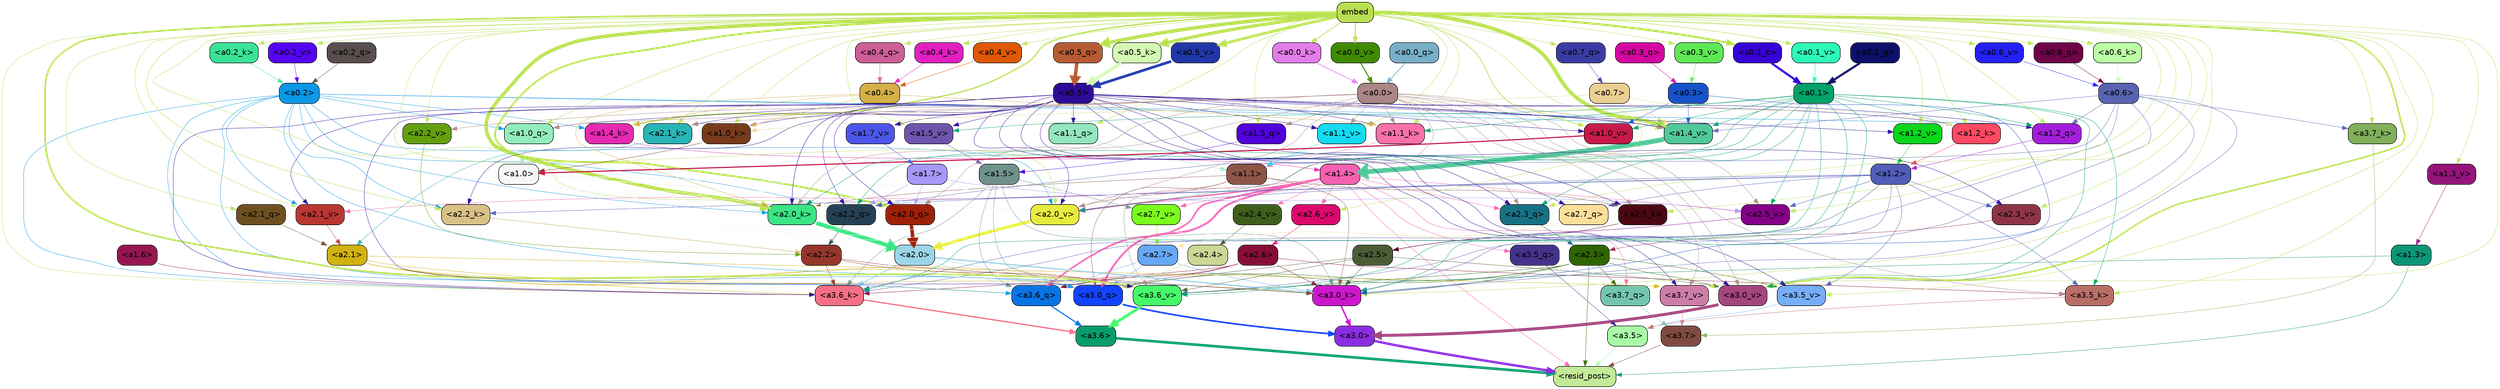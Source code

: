 strict digraph "" {
	graph [bgcolor=transparent,
		layout=dot,
		overlap=false,
		splines=true
	];
	"<a3.7>"	[color=black,
		fillcolor="#7f4a41",
		fontname=Helvetica,
		shape=box,
		style="filled, rounded"];
	"<resid_post>"	[color=black,
		fillcolor="#c2ea99",
		fontname=Helvetica,
		shape=box,
		style="filled, rounded"];
	"<a3.7>" -> "<resid_post>"	[color="#7f4a41",
		penwidth=0.6239100098609924];
	"<a3.6>"	[color=black,
		fillcolor="#079d6c",
		fontname=Helvetica,
		shape=box,
		style="filled, rounded"];
	"<a3.6>" -> "<resid_post>"	[color="#079d6c",
		penwidth=4.569062113761902];
	"<a3.5>"	[color=black,
		fillcolor="#a9faa7",
		fontname=Helvetica,
		shape=box,
		style="filled, rounded"];
	"<a3.5>" -> "<resid_post>"	[color="#a9faa7",
		penwidth=0.6];
	"<a3.0>"	[color=black,
		fillcolor="#8b2de2",
		fontname=Helvetica,
		shape=box,
		style="filled, rounded"];
	"<a3.0>" -> "<resid_post>"	[color="#8b2de2",
		penwidth=4.283544182777405];
	"<a2.3>"	[color=black,
		fillcolor="#2e6503",
		fontname=Helvetica,
		shape=box,
		style="filled, rounded"];
	"<a2.3>" -> "<resid_post>"	[color="#2e6503",
		penwidth=0.6];
	"<a3.7_q>"	[color=black,
		fillcolor="#73c6ad",
		fontname=Helvetica,
		shape=box,
		style="filled, rounded"];
	"<a2.3>" -> "<a3.7_q>"	[color="#2e6503",
		penwidth=0.6];
	"<a3.6_q>"	[color=black,
		fillcolor="#0974e5",
		fontname=Helvetica,
		shape=box,
		style="filled, rounded"];
	"<a2.3>" -> "<a3.6_q>"	[color="#2e6503",
		penwidth=0.6];
	"<a3.0_q>"	[color=black,
		fillcolor="#1243fe",
		fontname=Helvetica,
		shape=box,
		style="filled, rounded"];
	"<a2.3>" -> "<a3.0_q>"	[color="#2e6503",
		penwidth=0.6];
	"<a3.0_k>"	[color=black,
		fillcolor="#ce17cc",
		fontname=Helvetica,
		shape=box,
		style="filled, rounded"];
	"<a2.3>" -> "<a3.0_k>"	[color="#2e6503",
		penwidth=0.6];
	"<a3.6_v>"	[color=black,
		fillcolor="#45fa69",
		fontname=Helvetica,
		shape=box,
		style="filled, rounded"];
	"<a2.3>" -> "<a3.6_v>"	[color="#2e6503",
		penwidth=0.6];
	"<a3.5_v>"	[color=black,
		fillcolor="#77aef9",
		fontname=Helvetica,
		shape=box,
		style="filled, rounded"];
	"<a2.3>" -> "<a3.5_v>"	[color="#2e6503",
		penwidth=0.6];
	"<a3.0_v>"	[color=black,
		fillcolor="#a5457e",
		fontname=Helvetica,
		shape=box,
		style="filled, rounded"];
	"<a2.3>" -> "<a3.0_v>"	[color="#2e6503",
		penwidth=0.6];
	"<a1.4>"	[color=black,
		fillcolor="#f560b0",
		fontname=Helvetica,
		shape=box,
		style="filled, rounded"];
	"<a1.4>" -> "<resid_post>"	[color="#f560b0",
		penwidth=0.6];
	"<a1.4>" -> "<a3.7_q>"	[color="#f560b0",
		penwidth=0.6];
	"<a1.4>" -> "<a3.6_q>"	[color="#f560b0",
		penwidth=2.7934007048606873];
	"<a3.5_q>"	[color=black,
		fillcolor="#45328b",
		fontname=Helvetica,
		shape=box,
		style="filled, rounded"];
	"<a1.4>" -> "<a3.5_q>"	[color="#f560b0",
		penwidth=0.6];
	"<a1.4>" -> "<a3.0_q>"	[color="#f560b0",
		penwidth=3.340754985809326];
	"<a2.3_q>"	[color=black,
		fillcolor="#177185",
		fontname=Helvetica,
		shape=box,
		style="filled, rounded"];
	"<a1.4>" -> "<a2.3_q>"	[color="#f560b0",
		penwidth=0.6];
	"<a2.7_v>"	[color=black,
		fillcolor="#7afd1d",
		fontname=Helvetica,
		shape=box,
		style="filled, rounded"];
	"<a1.4>" -> "<a2.7_v>"	[color="#f560b0",
		penwidth=0.6];
	"<a2.6_v>"	[color=black,
		fillcolor="#dd096c",
		fontname=Helvetica,
		shape=box,
		style="filled, rounded"];
	"<a1.4>" -> "<a2.6_v>"	[color="#f560b0",
		penwidth=0.6];
	"<a2.5_v>"	[color=black,
		fillcolor="#840187",
		fontname=Helvetica,
		shape=box,
		style="filled, rounded"];
	"<a1.4>" -> "<a2.5_v>"	[color="#f560b0",
		penwidth=0.6];
	"<a2.4_v>"	[color=black,
		fillcolor="#3e5f1b",
		fontname=Helvetica,
		shape=box,
		style="filled, rounded"];
	"<a1.4>" -> "<a2.4_v>"	[color="#f560b0",
		penwidth=0.6];
	"<a2.1_v>"	[color=black,
		fillcolor="#b93632",
		fontname=Helvetica,
		shape=box,
		style="filled, rounded"];
	"<a1.4>" -> "<a2.1_v>"	[color="#f560b0",
		penwidth=0.6];
	"<a2.0_v>"	[color=black,
		fillcolor="#e6ec3e",
		fontname=Helvetica,
		shape=box,
		style="filled, rounded"];
	"<a1.4>" -> "<a2.0_v>"	[color="#f560b0",
		penwidth=2.268759250640869];
	"<a1.3>"	[color=black,
		fillcolor="#0c9576",
		fontname=Helvetica,
		shape=box,
		style="filled, rounded"];
	"<a1.3>" -> "<resid_post>"	[color="#0c9576",
		penwidth=0.6];
	"<a1.3>" -> "<a3.6_v>"	[color="#0c9576",
		penwidth=0.6];
	"<a3.7_q>" -> "<a3.7>"	[color="#73c6ad",
		penwidth=0.6];
	"<a3.6_q>" -> "<a3.6>"	[color="#0974e5",
		penwidth=2.0347584784030914];
	"<a3.5_q>" -> "<a3.5>"	[color="#45328b",
		penwidth=0.6];
	"<a3.0_q>" -> "<a3.0>"	[color="#1243fe",
		penwidth=2.8635367155075073];
	"<a3.7_k>"	[color=black,
		fillcolor="#81b05a",
		fontname=Helvetica,
		shape=box,
		style="filled, rounded"];
	"<a3.7_k>" -> "<a3.7>"	[color="#81b05a",
		penwidth=0.6];
	"<a3.6_k>"	[color=black,
		fillcolor="#f56f86",
		fontname=Helvetica,
		shape=box,
		style="filled, rounded"];
	"<a3.6_k>" -> "<a3.6>"	[color="#f56f86",
		penwidth=2.1760786175727844];
	"<a3.5_k>"	[color=black,
		fillcolor="#ba6e68",
		fontname=Helvetica,
		shape=box,
		style="filled, rounded"];
	"<a3.5_k>" -> "<a3.5>"	[color="#ba6e68",
		penwidth=0.6];
	"<a3.0_k>" -> "<a3.0>"	[color="#ce17cc",
		penwidth=2.632905662059784];
	"<a3.7_v>"	[color=black,
		fillcolor="#ce7da8",
		fontname=Helvetica,
		shape=box,
		style="filled, rounded"];
	"<a3.7_v>" -> "<a3.7>"	[color="#ce7da8",
		penwidth=0.6];
	"<a3.6_v>" -> "<a3.6>"	[color="#45fa69",
		penwidth=4.981305837631226];
	"<a3.5_v>" -> "<a3.5>"	[color="#77aef9",
		penwidth=0.6];
	"<a3.0_v>" -> "<a3.0>"	[color="#a5457e",
		penwidth=5.168330669403076];
	"<a2.7>"	[color=black,
		fillcolor="#67a7f4",
		fontname=Helvetica,
		shape=box,
		style="filled, rounded"];
	"<a2.7>" -> "<a3.6_q>"	[color="#67a7f4",
		penwidth=0.6];
	"<a2.7>" -> "<a3.0_q>"	[color="#67a7f4",
		penwidth=0.6];
	"<a2.7>" -> "<a3.0_k>"	[color="#67a7f4",
		penwidth=0.6];
	"<a2.6>"	[color=black,
		fillcolor="#870e36",
		fontname=Helvetica,
		shape=box,
		style="filled, rounded"];
	"<a2.6>" -> "<a3.6_q>"	[color="#870e36",
		penwidth=0.6];
	"<a2.6>" -> "<a3.0_q>"	[color="#870e36",
		penwidth=0.6];
	"<a2.6>" -> "<a3.6_k>"	[color="#870e36",
		penwidth=0.6];
	"<a2.6>" -> "<a3.5_k>"	[color="#870e36",
		penwidth=0.6];
	"<a2.6>" -> "<a3.0_k>"	[color="#870e36",
		penwidth=0.6];
	"<a2.1>"	[color=black,
		fillcolor="#d1b210",
		fontname=Helvetica,
		shape=box,
		style="filled, rounded"];
	"<a2.1>" -> "<a3.6_q>"	[color="#d1b210",
		penwidth=0.6];
	"<a2.1>" -> "<a3.0_q>"	[color="#d1b210",
		penwidth=0.6];
	"<a2.1>" -> "<a3.6_k>"	[color="#d1b210",
		penwidth=0.6];
	"<a2.1>" -> "<a3.0_k>"	[color="#d1b210",
		penwidth=0.6];
	"<a2.1>" -> "<a3.7_v>"	[color="#d1b210",
		penwidth=0.6];
	"<a2.1>" -> "<a3.6_v>"	[color="#d1b210",
		penwidth=0.6];
	"<a2.0>"	[color=black,
		fillcolor="#9bd5e8",
		fontname=Helvetica,
		shape=box,
		style="filled, rounded"];
	"<a2.0>" -> "<a3.6_q>"	[color="#9bd5e8",
		penwidth=0.6];
	"<a2.0>" -> "<a3.0_q>"	[color="#9bd5e8",
		penwidth=0.6];
	"<a2.0>" -> "<a3.6_k>"	[color="#9bd5e8",
		penwidth=1.6382827460765839];
	"<a2.0>" -> "<a3.0_k>"	[color="#9bd5e8",
		penwidth=2.161143198609352];
	"<a1.5>"	[color=black,
		fillcolor="#6f928b",
		fontname=Helvetica,
		shape=box,
		style="filled, rounded"];
	"<a1.5>" -> "<a3.6_q>"	[color="#6f928b",
		penwidth=0.6];
	"<a1.5>" -> "<a3.0_q>"	[color="#6f928b",
		penwidth=0.6];
	"<a1.5>" -> "<a3.6_k>"	[color="#6f928b",
		penwidth=0.6];
	"<a1.5>" -> "<a3.0_k>"	[color="#6f928b",
		penwidth=0.6];
	"<a1.5>" -> "<a2.7_v>"	[color="#6f928b",
		penwidth=0.6];
	"<a0.2>"	[color=black,
		fillcolor="#0a98e7",
		fontname=Helvetica,
		shape=box,
		style="filled, rounded"];
	"<a0.2>" -> "<a3.6_q>"	[color="#0a98e7",
		penwidth=0.6];
	"<a0.2>" -> "<a3.0_q>"	[color="#0a98e7",
		penwidth=0.6];
	"<a0.2>" -> "<a3.6_k>"	[color="#0a98e7",
		penwidth=0.6];
	"<a0.2>" -> "<a3.0_k>"	[color="#0a98e7",
		penwidth=0.6];
	"<a2.2_q>"	[color=black,
		fillcolor="#254053",
		fontname=Helvetica,
		shape=box,
		style="filled, rounded"];
	"<a0.2>" -> "<a2.2_q>"	[color="#0a98e7",
		penwidth=0.6];
	"<a2.2_k>"	[color=black,
		fillcolor="#d9c087",
		fontname=Helvetica,
		shape=box,
		style="filled, rounded"];
	"<a0.2>" -> "<a2.2_k>"	[color="#0a98e7",
		penwidth=0.6];
	"<a2.0_k>"	[color=black,
		fillcolor="#3ce485",
		fontname=Helvetica,
		shape=box,
		style="filled, rounded"];
	"<a0.2>" -> "<a2.0_k>"	[color="#0a98e7",
		penwidth=0.6];
	"<a0.2>" -> "<a2.1_v>"	[color="#0a98e7",
		penwidth=0.6];
	"<a0.2>" -> "<a2.0_v>"	[color="#0a98e7",
		penwidth=0.6];
	"<a1.2_q>"	[color=black,
		fillcolor="#a31ddb",
		fontname=Helvetica,
		shape=box,
		style="filled, rounded"];
	"<a0.2>" -> "<a1.2_q>"	[color="#0a98e7",
		penwidth=0.6];
	"<a1.0_q>"	[color=black,
		fillcolor="#93ecbd",
		fontname=Helvetica,
		shape=box,
		style="filled, rounded"];
	"<a0.2>" -> "<a1.0_q>"	[color="#0a98e7",
		penwidth=0.6];
	"<a1.4_k>"	[color=black,
		fillcolor="#e62ab2",
		fontname=Helvetica,
		shape=box,
		style="filled, rounded"];
	"<a0.2>" -> "<a1.4_k>"	[color="#0a98e7",
		penwidth=0.6];
	"<a1.4_v>"	[color=black,
		fillcolor="#50c99a",
		fontname=Helvetica,
		shape=box,
		style="filled, rounded"];
	"<a0.2>" -> "<a1.4_v>"	[color="#0a98e7",
		penwidth=0.6];
	"<a2.5>"	[color=black,
		fillcolor="#4a5d36",
		fontname=Helvetica,
		shape=box,
		style="filled, rounded"];
	"<a2.5>" -> "<a3.0_q>"	[color="#4a5d36",
		penwidth=0.6];
	"<a2.5>" -> "<a3.0_k>"	[color="#4a5d36",
		penwidth=0.6];
	"<a2.5>" -> "<a3.6_v>"	[color="#4a5d36",
		penwidth=0.6];
	"<a2.5>" -> "<a3.0_v>"	[color="#4a5d36",
		penwidth=0.6];
	"<a2.4>"	[color=black,
		fillcolor="#cbd795",
		fontname=Helvetica,
		shape=box,
		style="filled, rounded"];
	"<a2.4>" -> "<a3.0_q>"	[color="#cbd795",
		penwidth=0.6];
	"<a1.1>"	[color=black,
		fillcolor="#8d5546",
		fontname=Helvetica,
		shape=box,
		style="filled, rounded"];
	"<a1.1>" -> "<a3.0_q>"	[color="#8d5546",
		penwidth=0.6];
	"<a1.1>" -> "<a3.0_k>"	[color="#8d5546",
		penwidth=0.6];
	"<a2.5_k>"	[color=black,
		fillcolor="#4a0813",
		fontname=Helvetica,
		shape=box,
		style="filled, rounded"];
	"<a1.1>" -> "<a2.5_k>"	[color="#8d5546",
		penwidth=0.6];
	"<a1.1>" -> "<a2.0_k>"	[color="#8d5546",
		penwidth=0.6];
	"<a1.1>" -> "<a2.0_v>"	[color="#8d5546",
		penwidth=0.6];
	"<a0.6>"	[color=black,
		fillcolor="#5864b2",
		fontname=Helvetica,
		shape=box,
		style="filled, rounded"];
	"<a0.6>" -> "<a3.7_k>"	[color="#5864b2",
		penwidth=0.6];
	"<a0.6>" -> "<a3.6_k>"	[color="#5864b2",
		penwidth=0.6];
	"<a0.6>" -> "<a3.0_k>"	[color="#5864b2",
		penwidth=0.6];
	"<a0.6>" -> "<a3.6_v>"	[color="#5864b2",
		penwidth=0.6];
	"<a0.6>" -> "<a3.0_v>"	[color="#5864b2",
		penwidth=0.6];
	"<a0.6>" -> "<a2.2_q>"	[color="#5864b2",
		penwidth=0.6];
	"<a0.6>" -> "<a1.2_q>"	[color="#5864b2",
		penwidth=0.6];
	"<a0.6>" -> "<a1.4_v>"	[color="#5864b2",
		penwidth=0.6];
	embed	[color=black,
		fillcolor="#b9e052",
		fontname=Helvetica,
		shape=box,
		style="filled, rounded"];
	embed -> "<a3.7_k>"	[color="#b9e052",
		penwidth=0.6];
	embed -> "<a3.6_k>"	[color="#b9e052",
		penwidth=0.6];
	embed -> "<a3.5_k>"	[color="#b9e052",
		penwidth=0.6];
	embed -> "<a3.0_k>"	[color="#b9e052",
		penwidth=0.6];
	embed -> "<a3.7_v>"	[color="#b9e052",
		penwidth=0.6];
	embed -> "<a3.6_v>"	[color="#b9e052",
		penwidth=2.7825746536254883];
	embed -> "<a3.5_v>"	[color="#b9e052",
		penwidth=0.6];
	embed -> "<a3.0_v>"	[color="#b9e052",
		penwidth=2.6950180530548096];
	embed -> "<a2.3_q>"	[color="#b9e052",
		penwidth=0.6];
	embed -> "<a2.2_q>"	[color="#b9e052",
		penwidth=0.6];
	"<a2.1_q>"	[color=black,
		fillcolor="#6e5020",
		fontname=Helvetica,
		shape=box,
		style="filled, rounded"];
	embed -> "<a2.1_q>"	[color="#b9e052",
		penwidth=0.6];
	"<a2.0_q>"	[color=black,
		fillcolor="#9e2007",
		fontname=Helvetica,
		shape=box,
		style="filled, rounded"];
	embed -> "<a2.0_q>"	[color="#b9e052",
		penwidth=3.305941343307495];
	embed -> "<a2.5_k>"	[color="#b9e052",
		penwidth=0.6];
	embed -> "<a2.2_k>"	[color="#b9e052",
		penwidth=0.6698317527770996];
	"<a2.1_k>"	[color=black,
		fillcolor="#29b4b6",
		fontname=Helvetica,
		shape=box,
		style="filled, rounded"];
	embed -> "<a2.1_k>"	[color="#b9e052",
		penwidth=0.6];
	embed -> "<a2.0_k>"	[color="#b9e052",
		penwidth=6.12570995092392];
	embed -> "<a2.6_v>"	[color="#b9e052",
		penwidth=0.6];
	embed -> "<a2.5_v>"	[color="#b9e052",
		penwidth=0.6];
	"<a2.3_v>"	[color=black,
		fillcolor="#8e3448",
		fontname=Helvetica,
		shape=box,
		style="filled, rounded"];
	embed -> "<a2.3_v>"	[color="#b9e052",
		penwidth=0.6];
	"<a2.2_v>"	[color=black,
		fillcolor="#649f10",
		fontname=Helvetica,
		shape=box,
		style="filled, rounded"];
	embed -> "<a2.2_v>"	[color="#b9e052",
		penwidth=0.6];
	embed -> "<a2.1_v>"	[color="#b9e052",
		penwidth=0.6];
	embed -> "<a2.0_v>"	[color="#b9e052",
		penwidth=0.6];
	"<a1.5_q>"	[color=black,
		fillcolor="#5101da",
		fontname=Helvetica,
		shape=box,
		style="filled, rounded"];
	embed -> "<a1.5_q>"	[color="#b9e052",
		penwidth=0.6];
	embed -> "<a1.2_q>"	[color="#b9e052",
		penwidth=0.6087074279785156];
	"<a1.1_q>"	[color=black,
		fillcolor="#93e6bd",
		fontname=Helvetica,
		shape=box,
		style="filled, rounded"];
	embed -> "<a1.1_q>"	[color="#b9e052",
		penwidth=0.6];
	embed -> "<a1.0_q>"	[color="#b9e052",
		penwidth=0.6];
	embed -> "<a1.4_k>"	[color="#b9e052",
		penwidth=2.1858973503112793];
	"<a1.2_k>"	[color=black,
		fillcolor="#fe4963",
		fontname=Helvetica,
		shape=box,
		style="filled, rounded"];
	embed -> "<a1.2_k>"	[color="#b9e052",
		penwidth=0.6];
	"<a1.1_k>"	[color=black,
		fillcolor="#f871a9",
		fontname=Helvetica,
		shape=box,
		style="filled, rounded"];
	embed -> "<a1.1_k>"	[color="#b9e052",
		penwidth=0.6];
	"<a1.0_k>"	[color=black,
		fillcolor="#783a1b",
		fontname=Helvetica,
		shape=box,
		style="filled, rounded"];
	embed -> "<a1.0_k>"	[color="#b9e052",
		penwidth=0.6];
	"<a1.5_v>"	[color=black,
		fillcolor="#6d55ad",
		fontname=Helvetica,
		shape=box,
		style="filled, rounded"];
	embed -> "<a1.5_v>"	[color="#b9e052",
		penwidth=0.6];
	embed -> "<a1.4_v>"	[color="#b9e052",
		penwidth=6.590077131986618];
	"<a1.3_v>"	[color=black,
		fillcolor="#94147a",
		fontname=Helvetica,
		shape=box,
		style="filled, rounded"];
	embed -> "<a1.3_v>"	[color="#b9e052",
		penwidth=0.6];
	"<a1.2_v>"	[color=black,
		fillcolor="#08d71c",
		fontname=Helvetica,
		shape=box,
		style="filled, rounded"];
	embed -> "<a1.2_v>"	[color="#b9e052",
		penwidth=0.6];
	"<a1.1_v>"	[color=black,
		fillcolor="#13dcf1",
		fontname=Helvetica,
		shape=box,
		style="filled, rounded"];
	embed -> "<a1.1_v>"	[color="#b9e052",
		penwidth=0.6];
	"<a1.0_v>"	[color=black,
		fillcolor="#c71a4a",
		fontname=Helvetica,
		shape=box,
		style="filled, rounded"];
	embed -> "<a1.0_v>"	[color="#b9e052",
		penwidth=1.2076449394226074];
	"<a0.7_q>"	[color=black,
		fillcolor="#3b3ba5",
		fontname=Helvetica,
		shape=box,
		style="filled, rounded"];
	embed -> "<a0.7_q>"	[color="#b9e052",
		penwidth=0.6];
	"<a0.6_q>"	[color=black,
		fillcolor="#6f0448",
		fontname=Helvetica,
		shape=box,
		style="filled, rounded"];
	embed -> "<a0.6_q>"	[color="#b9e052",
		penwidth=0.6];
	"<a0.5_q>"	[color=black,
		fillcolor="#b75b32",
		fontname=Helvetica,
		shape=box,
		style="filled, rounded"];
	embed -> "<a0.5_q>"	[color="#b9e052",
		penwidth=6.156635761260986];
	"<a0.4_q>"	[color=black,
		fillcolor="#ce5e97",
		fontname=Helvetica,
		shape=box,
		style="filled, rounded"];
	embed -> "<a0.4_q>"	[color="#b9e052",
		penwidth=0.6];
	"<a0.6_k>"	[color=black,
		fillcolor="#bbfea3",
		fontname=Helvetica,
		shape=box,
		style="filled, rounded"];
	embed -> "<a0.6_k>"	[color="#b9e052",
		penwidth=0.6];
	"<a0.5_k>"	[color=black,
		fillcolor="#d4f8b3",
		fontname=Helvetica,
		shape=box,
		style="filled, rounded"];
	embed -> "<a0.5_k>"	[color="#b9e052",
		penwidth=5.610821008682251];
	"<a0.4_k>"	[color=black,
		fillcolor="#e31fc2",
		fontname=Helvetica,
		shape=box,
		style="filled, rounded"];
	embed -> "<a0.4_k>"	[color="#b9e052",
		penwidth=0.6];
	"<a0.2_k>"	[color=black,
		fillcolor="#3ae297",
		fontname=Helvetica,
		shape=box,
		style="filled, rounded"];
	embed -> "<a0.2_k>"	[color="#b9e052",
		penwidth=0.6];
	"<a0.1_k>"	[color=black,
		fillcolor="#3603d6",
		fontname=Helvetica,
		shape=box,
		style="filled, rounded"];
	embed -> "<a0.1_k>"	[color="#b9e052",
		penwidth=3.7429871559143066];
	"<a0.0_k>"	[color=black,
		fillcolor="#e37dea",
		fontname=Helvetica,
		shape=box,
		style="filled, rounded"];
	embed -> "<a0.0_k>"	[color="#b9e052",
		penwidth=1.106738567352295];
	"<a0.6_v>"	[color=black,
		fillcolor="#2221f7",
		fontname=Helvetica,
		shape=box,
		style="filled, rounded"];
	embed -> "<a0.6_v>"	[color="#b9e052",
		penwidth=0.6];
	"<a0.5_v>"	[color=black,
		fillcolor="#2037a7",
		fontname=Helvetica,
		shape=box,
		style="filled, rounded"];
	embed -> "<a0.5_v>"	[color="#b9e052",
		penwidth=4.663905620574951];
	"<a0.4_v>"	[color=black,
		fillcolor="#df5807",
		fontname=Helvetica,
		shape=box,
		style="filled, rounded"];
	embed -> "<a0.4_v>"	[color="#b9e052",
		penwidth=0.6];
	"<a0.3_v>"	[color=black,
		fillcolor="#5ee855",
		fontname=Helvetica,
		shape=box,
		style="filled, rounded"];
	embed -> "<a0.3_v>"	[color="#b9e052",
		penwidth=0.6];
	"<a0.2_v>"	[color=black,
		fillcolor="#5505f4",
		fontname=Helvetica,
		shape=box,
		style="filled, rounded"];
	embed -> "<a0.2_v>"	[color="#b9e052",
		penwidth=0.6];
	"<a0.1_v>"	[color=black,
		fillcolor="#2cf9b7",
		fontname=Helvetica,
		shape=box,
		style="filled, rounded"];
	embed -> "<a0.1_v>"	[color="#b9e052",
		penwidth=0.8192043304443359];
	"<a0.0_v>"	[color=black,
		fillcolor="#408b02",
		fontname=Helvetica,
		shape=box,
		style="filled, rounded"];
	embed -> "<a0.0_v>"	[color="#b9e052",
		penwidth=1.706191062927246];
	"<a2.2>"	[color=black,
		fillcolor="#97362b",
		fontname=Helvetica,
		shape=box,
		style="filled, rounded"];
	"<a2.2>" -> "<a3.6_k>"	[color="#97362b",
		penwidth=0.6];
	"<a2.2>" -> "<a3.0_k>"	[color="#97362b",
		penwidth=0.6];
	"<a2.2>" -> "<a3.6_v>"	[color="#97362b",
		penwidth=0.6];
	"<a1.6>"	[color=black,
		fillcolor="#971652",
		fontname=Helvetica,
		shape=box,
		style="filled, rounded"];
	"<a1.6>" -> "<a3.6_k>"	[color="#971652",
		penwidth=0.6];
	"<a1.2>"	[color=black,
		fillcolor="#515db8",
		fontname=Helvetica,
		shape=box,
		style="filled, rounded"];
	"<a1.2>" -> "<a3.6_k>"	[color="#515db8",
		penwidth=0.6];
	"<a1.2>" -> "<a3.5_k>"	[color="#515db8",
		penwidth=0.6];
	"<a1.2>" -> "<a3.0_k>"	[color="#515db8",
		penwidth=0.6];
	"<a1.2>" -> "<a3.5_v>"	[color="#515db8",
		penwidth=0.6];
	"<a2.7_q>"	[color=black,
		fillcolor="#fcde99",
		fontname=Helvetica,
		shape=box,
		style="filled, rounded"];
	"<a1.2>" -> "<a2.7_q>"	[color="#515db8",
		penwidth=0.6];
	"<a1.2>" -> "<a2.2_q>"	[color="#515db8",
		penwidth=0.6];
	"<a1.2>" -> "<a2.2_k>"	[color="#515db8",
		penwidth=0.6];
	"<a1.2>" -> "<a2.5_v>"	[color="#515db8",
		penwidth=0.6];
	"<a1.2>" -> "<a2.3_v>"	[color="#515db8",
		penwidth=0.6];
	"<a1.2>" -> "<a2.0_v>"	[color="#515db8",
		penwidth=0.6];
	"<a1.0>"	[color=black,
		fillcolor="#f6f8f7",
		fontname=Helvetica,
		shape=box,
		style="filled, rounded"];
	"<a1.0>" -> "<a3.6_k>"	[color="#f6f8f7",
		penwidth=0.6];
	"<a1.0>" -> "<a3.0_k>"	[color="#f6f8f7",
		penwidth=0.6];
	"<a1.0>" -> "<a3.6_v>"	[color="#f6f8f7",
		penwidth=0.6];
	"<a1.0>" -> "<a3.5_v>"	[color="#f6f8f7",
		penwidth=0.6];
	"<a1.0>" -> "<a3.0_v>"	[color="#f6f8f7",
		penwidth=0.6];
	"<a1.0>" -> "<a2.3_q>"	[color="#f6f8f7",
		penwidth=0.6];
	"<a1.0>" -> "<a2.2_q>"	[color="#f6f8f7",
		penwidth=0.6];
	"<a1.0>" -> "<a2.1_q>"	[color="#f6f8f7",
		penwidth=0.6];
	"<a1.0>" -> "<a2.2_k>"	[color="#f6f8f7",
		penwidth=0.6];
	"<a1.0>" -> "<a2.0_k>"	[color="#f6f8f7",
		penwidth=0.6];
	"<a1.0>" -> "<a2.6_v>"	[color="#f6f8f7",
		penwidth=0.6];
	"<a1.0>" -> "<a2.0_v>"	[color="#f6f8f7",
		penwidth=1.2213096618652344];
	"<a0.5>"	[color=black,
		fillcolor="#2c0c97",
		fontname=Helvetica,
		shape=box,
		style="filled, rounded"];
	"<a0.5>" -> "<a3.6_k>"	[color="#2c0c97",
		penwidth=0.6];
	"<a0.5>" -> "<a3.7_v>"	[color="#2c0c97",
		penwidth=0.6];
	"<a0.5>" -> "<a3.6_v>"	[color="#2c0c97",
		penwidth=0.6];
	"<a0.5>" -> "<a3.5_v>"	[color="#2c0c97",
		penwidth=0.6];
	"<a0.5>" -> "<a3.0_v>"	[color="#2c0c97",
		penwidth=0.6];
	"<a0.5>" -> "<a2.7_q>"	[color="#2c0c97",
		penwidth=0.6];
	"<a0.5>" -> "<a2.3_q>"	[color="#2c0c97",
		penwidth=0.6];
	"<a0.5>" -> "<a2.2_q>"	[color="#2c0c97",
		penwidth=0.6];
	"<a0.5>" -> "<a2.0_q>"	[color="#2c0c97",
		penwidth=0.6];
	"<a0.5>" -> "<a2.5_k>"	[color="#2c0c97",
		penwidth=0.6];
	"<a0.5>" -> "<a2.2_k>"	[color="#2c0c97",
		penwidth=0.6];
	"<a0.5>" -> "<a2.1_k>"	[color="#2c0c97",
		penwidth=0.6];
	"<a0.5>" -> "<a2.0_k>"	[color="#2c0c97",
		penwidth=0.6900839805603027];
	"<a0.5>" -> "<a2.3_v>"	[color="#2c0c97",
		penwidth=0.6];
	"<a0.5>" -> "<a2.1_v>"	[color="#2c0c97",
		penwidth=0.6];
	"<a0.5>" -> "<a2.0_v>"	[color="#2c0c97",
		penwidth=0.6];
	"<a0.5>" -> "<a1.2_q>"	[color="#2c0c97",
		penwidth=0.6];
	"<a0.5>" -> "<a1.1_q>"	[color="#2c0c97",
		penwidth=0.6];
	"<a0.5>" -> "<a1.0_q>"	[color="#2c0c97",
		penwidth=0.6];
	"<a0.5>" -> "<a1.2_k>"	[color="#2c0c97",
		penwidth=0.6];
	"<a0.5>" -> "<a1.1_k>"	[color="#2c0c97",
		penwidth=0.6];
	"<a0.5>" -> "<a1.0_k>"	[color="#2c0c97",
		penwidth=0.6];
	"<a1.7_v>"	[color=black,
		fillcolor="#4c55e9",
		fontname=Helvetica,
		shape=box,
		style="filled, rounded"];
	"<a0.5>" -> "<a1.7_v>"	[color="#2c0c97",
		penwidth=0.6];
	"<a0.5>" -> "<a1.5_v>"	[color="#2c0c97",
		penwidth=0.6];
	"<a0.5>" -> "<a1.4_v>"	[color="#2c0c97",
		penwidth=0.9985027313232422];
	"<a0.5>" -> "<a1.2_v>"	[color="#2c0c97",
		penwidth=0.6];
	"<a0.5>" -> "<a1.1_v>"	[color="#2c0c97",
		penwidth=0.6];
	"<a0.5>" -> "<a1.0_v>"	[color="#2c0c97",
		penwidth=0.6];
	"<a0.1>"	[color=black,
		fillcolor="#02a269",
		fontname=Helvetica,
		shape=box,
		style="filled, rounded"];
	"<a0.1>" -> "<a3.6_k>"	[color="#02a269",
		penwidth=0.6];
	"<a0.1>" -> "<a3.5_k>"	[color="#02a269",
		penwidth=0.6];
	"<a0.1>" -> "<a3.0_k>"	[color="#02a269",
		penwidth=0.6];
	"<a0.1>" -> "<a3.6_v>"	[color="#02a269",
		penwidth=0.6];
	"<a0.1>" -> "<a3.0_v>"	[color="#02a269",
		penwidth=0.6];
	"<a0.1>" -> "<a2.3_q>"	[color="#02a269",
		penwidth=0.6];
	"<a0.1>" -> "<a2.2_q>"	[color="#02a269",
		penwidth=0.6];
	"<a0.1>" -> "<a2.0_k>"	[color="#02a269",
		penwidth=0.6];
	"<a0.1>" -> "<a2.5_v>"	[color="#02a269",
		penwidth=0.6];
	"<a0.1>" -> "<a2.0_v>"	[color="#02a269",
		penwidth=0.6];
	"<a0.1>" -> "<a1.2_q>"	[color="#02a269",
		penwidth=0.6218185424804688];
	"<a0.1>" -> "<a1.2_k>"	[color="#02a269",
		penwidth=0.6];
	"<a0.1>" -> "<a1.1_k>"	[color="#02a269",
		penwidth=0.6];
	"<a0.1>" -> "<a1.5_v>"	[color="#02a269",
		penwidth=0.6];
	"<a0.1>" -> "<a1.4_v>"	[color="#02a269",
		penwidth=0.6];
	"<a0.1>" -> "<a1.0_v>"	[color="#02a269",
		penwidth=0.6];
	"<a0.0>"	[color=black,
		fillcolor="#aa8786",
		fontname=Helvetica,
		shape=box,
		style="filled, rounded"];
	"<a0.0>" -> "<a3.5_k>"	[color="#aa8786",
		penwidth=0.6];
	"<a0.0>" -> "<a3.7_v>"	[color="#aa8786",
		penwidth=0.6];
	"<a0.0>" -> "<a3.6_v>"	[color="#aa8786",
		penwidth=0.6];
	"<a0.0>" -> "<a3.0_v>"	[color="#aa8786",
		penwidth=0.6];
	"<a0.0>" -> "<a2.3_q>"	[color="#aa8786",
		penwidth=0.6];
	"<a0.0>" -> "<a2.0_q>"	[color="#aa8786",
		penwidth=0.6];
	"<a0.0>" -> "<a2.5_k>"	[color="#aa8786",
		penwidth=0.6];
	"<a0.0>" -> "<a2.1_k>"	[color="#aa8786",
		penwidth=0.6];
	"<a0.0>" -> "<a2.0_k>"	[color="#aa8786",
		penwidth=0.6];
	"<a0.0>" -> "<a2.5_v>"	[color="#aa8786",
		penwidth=0.6];
	"<a0.0>" -> "<a2.2_v>"	[color="#aa8786",
		penwidth=0.6];
	"<a0.0>" -> "<a2.0_v>"	[color="#aa8786",
		penwidth=0.6];
	"<a0.0>" -> "<a1.5_q>"	[color="#aa8786",
		penwidth=0.6];
	"<a0.0>" -> "<a1.0_q>"	[color="#aa8786",
		penwidth=0.6];
	"<a0.0>" -> "<a1.1_k>"	[color="#aa8786",
		penwidth=0.6];
	"<a0.0>" -> "<a1.4_v>"	[color="#aa8786",
		penwidth=0.6];
	"<a0.0>" -> "<a1.1_v>"	[color="#aa8786",
		penwidth=0.6];
	"<a0.3>"	[color=black,
		fillcolor="#1653cb",
		fontname=Helvetica,
		shape=box,
		style="filled, rounded"];
	"<a0.3>" -> "<a3.0_k>"	[color="#1653cb",
		penwidth=0.6];
	"<a0.3>" -> "<a1.4_v>"	[color="#1653cb",
		penwidth=0.6];
	"<a0.3>" -> "<a1.0_v>"	[color="#1653cb",
		penwidth=0.6];
	"<a2.7_q>" -> "<a2.7>"	[color="#fcde99",
		penwidth=0.6];
	"<a2.3_q>" -> "<a2.3>"	[color="#177185",
		penwidth=0.6];
	"<a2.2_q>" -> "<a2.2>"	[color="#254053",
		penwidth=0.7553567886352539];
	"<a2.1_q>" -> "<a2.1>"	[color="#6e5020",
		penwidth=0.6];
	"<a2.0_q>" -> "<a2.0>"	[color="#9e2007",
		penwidth=6.256794691085815];
	"<a2.5_k>" -> "<a2.5>"	[color="#4a0813",
		penwidth=0.6];
	"<a2.2_k>" -> "<a2.2>"	[color="#d9c087",
		penwidth=0.8854708671569824];
	"<a2.1_k>" -> "<a2.1>"	[color="#29b4b6",
		penwidth=0.6];
	"<a2.0_k>" -> "<a2.0>"	[color="#3ce485",
		penwidth=7.231504917144775];
	"<a2.7_v>" -> "<a2.7>"	[color="#7afd1d",
		penwidth=0.6];
	"<a2.6_v>" -> "<a2.6>"	[color="#dd096c",
		penwidth=0.6];
	"<a2.5_v>" -> "<a2.5>"	[color="#840187",
		penwidth=0.6];
	"<a2.4_v>" -> "<a2.4>"	[color="#3e5f1b",
		penwidth=0.6];
	"<a2.3_v>" -> "<a2.3>"	[color="#8e3448",
		penwidth=0.6];
	"<a2.2_v>" -> "<a2.2>"	[color="#649f10",
		penwidth=0.6];
	"<a2.1_v>" -> "<a2.1>"	[color="#b93632",
		penwidth=0.6];
	"<a2.0_v>" -> "<a2.0>"	[color="#e6ec3e",
		penwidth=5.231471925973892];
	"<a1.7>"	[color=black,
		fillcolor="#a698f8",
		fontname=Helvetica,
		shape=box,
		style="filled, rounded"];
	"<a1.7>" -> "<a2.2_q>"	[color="#a698f8",
		penwidth=0.6];
	"<a1.7>" -> "<a2.0_q>"	[color="#a698f8",
		penwidth=0.6];
	"<a1.7>" -> "<a2.5_v>"	[color="#a698f8",
		penwidth=0.6];
	"<a0.4>"	[color=black,
		fillcolor="#d5af47",
		fontname=Helvetica,
		shape=box,
		style="filled, rounded"];
	"<a0.4>" -> "<a2.0_k>"	[color="#d5af47",
		penwidth=0.6];
	"<a0.4>" -> "<a1.4_k>"	[color="#d5af47",
		penwidth=0.6];
	"<a0.4>" -> "<a1.1_k>"	[color="#d5af47",
		penwidth=0.6];
	"<a0.4>" -> "<a1.0_k>"	[color="#d5af47",
		penwidth=0.6];
	"<a1.5_q>" -> "<a1.5>"	[color="#5101da",
		penwidth=0.6];
	"<a1.2_q>" -> "<a1.2>"	[color="#a31ddb",
		penwidth=0.6];
	"<a1.1_q>" -> "<a1.1>"	[color="#93e6bd",
		penwidth=0.6];
	"<a1.0_q>" -> "<a1.0>"	[color="#93ecbd",
		penwidth=0.6];
	"<a1.4_k>" -> "<a1.4>"	[color="#e62ab2",
		penwidth=0.6];
	"<a1.2_k>" -> "<a1.2>"	[color="#fe4963",
		penwidth=0.6];
	"<a1.1_k>" -> "<a1.1>"	[color="#f871a9",
		penwidth=0.6];
	"<a1.0_k>" -> "<a1.0>"	[color="#783a1b",
		penwidth=0.6];
	"<a1.7_v>" -> "<a1.7>"	[color="#4c55e9",
		penwidth=0.6];
	"<a1.5_v>" -> "<a1.5>"	[color="#6d55ad",
		penwidth=0.6];
	"<a1.4_v>" -> "<a1.4>"	[color="#50c99a",
		penwidth=8.36684274673462];
	"<a1.3_v>" -> "<a1.3>"	[color="#94147a",
		penwidth=0.6];
	"<a1.2_v>" -> "<a1.2>"	[color="#08d71c",
		penwidth=0.6];
	"<a1.1_v>" -> "<a1.1>"	[color="#13dcf1",
		penwidth=0.6];
	"<a1.0_v>" -> "<a1.0>"	[color="#c71a4a",
		penwidth=1.9665732383728027];
	"<a0.7>"	[color=black,
		fillcolor="#eacf92",
		fontname=Helvetica,
		shape=box,
		style="filled, rounded"];
	"<a0.7>" -> "<a1.2_k>"	[color="#eacf92",
		penwidth=0.6];
	"<a0.7>" -> "<a1.0_k>"	[color="#eacf92",
		penwidth=0.6];
	"<a0.7>" -> "<a1.4_v>"	[color="#eacf92",
		penwidth=0.6];
	"<a0.7_q>" -> "<a0.7>"	[color="#3b3ba5",
		penwidth=0.6];
	"<a0.6_q>" -> "<a0.6>"	[color="#6f0448",
		penwidth=0.6];
	"<a0.5_q>" -> "<a0.5>"	[color="#b75b32",
		penwidth=6.156635046005249];
	"<a0.4_q>" -> "<a0.4>"	[color="#ce5e97",
		penwidth=0.6];
	"<a0.3_q>"	[color=black,
		fillcolor="#d507a0",
		fontname=Helvetica,
		shape=box,
		style="filled, rounded"];
	"<a0.3_q>" -> "<a0.3>"	[color="#d507a0",
		penwidth=0.6];
	"<a0.2_q>"	[color=black,
		fillcolor="#574e4d",
		fontname=Helvetica,
		shape=box,
		style="filled, rounded"];
	"<a0.2_q>" -> "<a0.2>"	[color="#574e4d",
		penwidth=0.6];
	"<a0.1_q>"	[color=black,
		fillcolor="#0d0f6a",
		fontname=Helvetica,
		shape=box,
		style="filled, rounded"];
	"<a0.1_q>" -> "<a0.1>"	[color="#0d0f6a",
		penwidth=3.795884132385254];
	"<a0.0_q>"	[color=black,
		fillcolor="#77afc8",
		fontname=Helvetica,
		shape=box,
		style="filled, rounded"];
	"<a0.0_q>" -> "<a0.0>"	[color="#77afc8",
		penwidth=1.2393803596496582];
	"<a0.6_k>" -> "<a0.6>"	[color="#bbfea3",
		penwidth=0.6];
	"<a0.5_k>" -> "<a0.5>"	[color="#d4f8b3",
		penwidth=5.603226900100708];
	"<a0.4_k>" -> "<a0.4>"	[color="#e31fc2",
		penwidth=0.6];
	"<a0.2_k>" -> "<a0.2>"	[color="#3ae297",
		penwidth=0.6];
	"<a0.1_k>" -> "<a0.1>"	[color="#3603d6",
		penwidth=3.7429747581481934];
	"<a0.0_k>" -> "<a0.0>"	[color="#e37dea",
		penwidth=1.106727123260498];
	"<a0.6_v>" -> "<a0.6>"	[color="#2221f7",
		penwidth=0.6];
	"<a0.5_v>" -> "<a0.5>"	[color="#2037a7",
		penwidth=4.667354106903076];
	"<a0.4_v>" -> "<a0.4>"	[color="#df5807",
		penwidth=0.6];
	"<a0.3_v>" -> "<a0.3>"	[color="#5ee855",
		penwidth=0.6];
	"<a0.2_v>" -> "<a0.2>"	[color="#5505f4",
		penwidth=0.6];
	"<a0.1_v>" -> "<a0.1>"	[color="#2cf9b7",
		penwidth=0.8298110961914062];
	"<a0.0_v>" -> "<a0.0>"	[color="#408b02",
		penwidth=1.7084956169128418];
}
